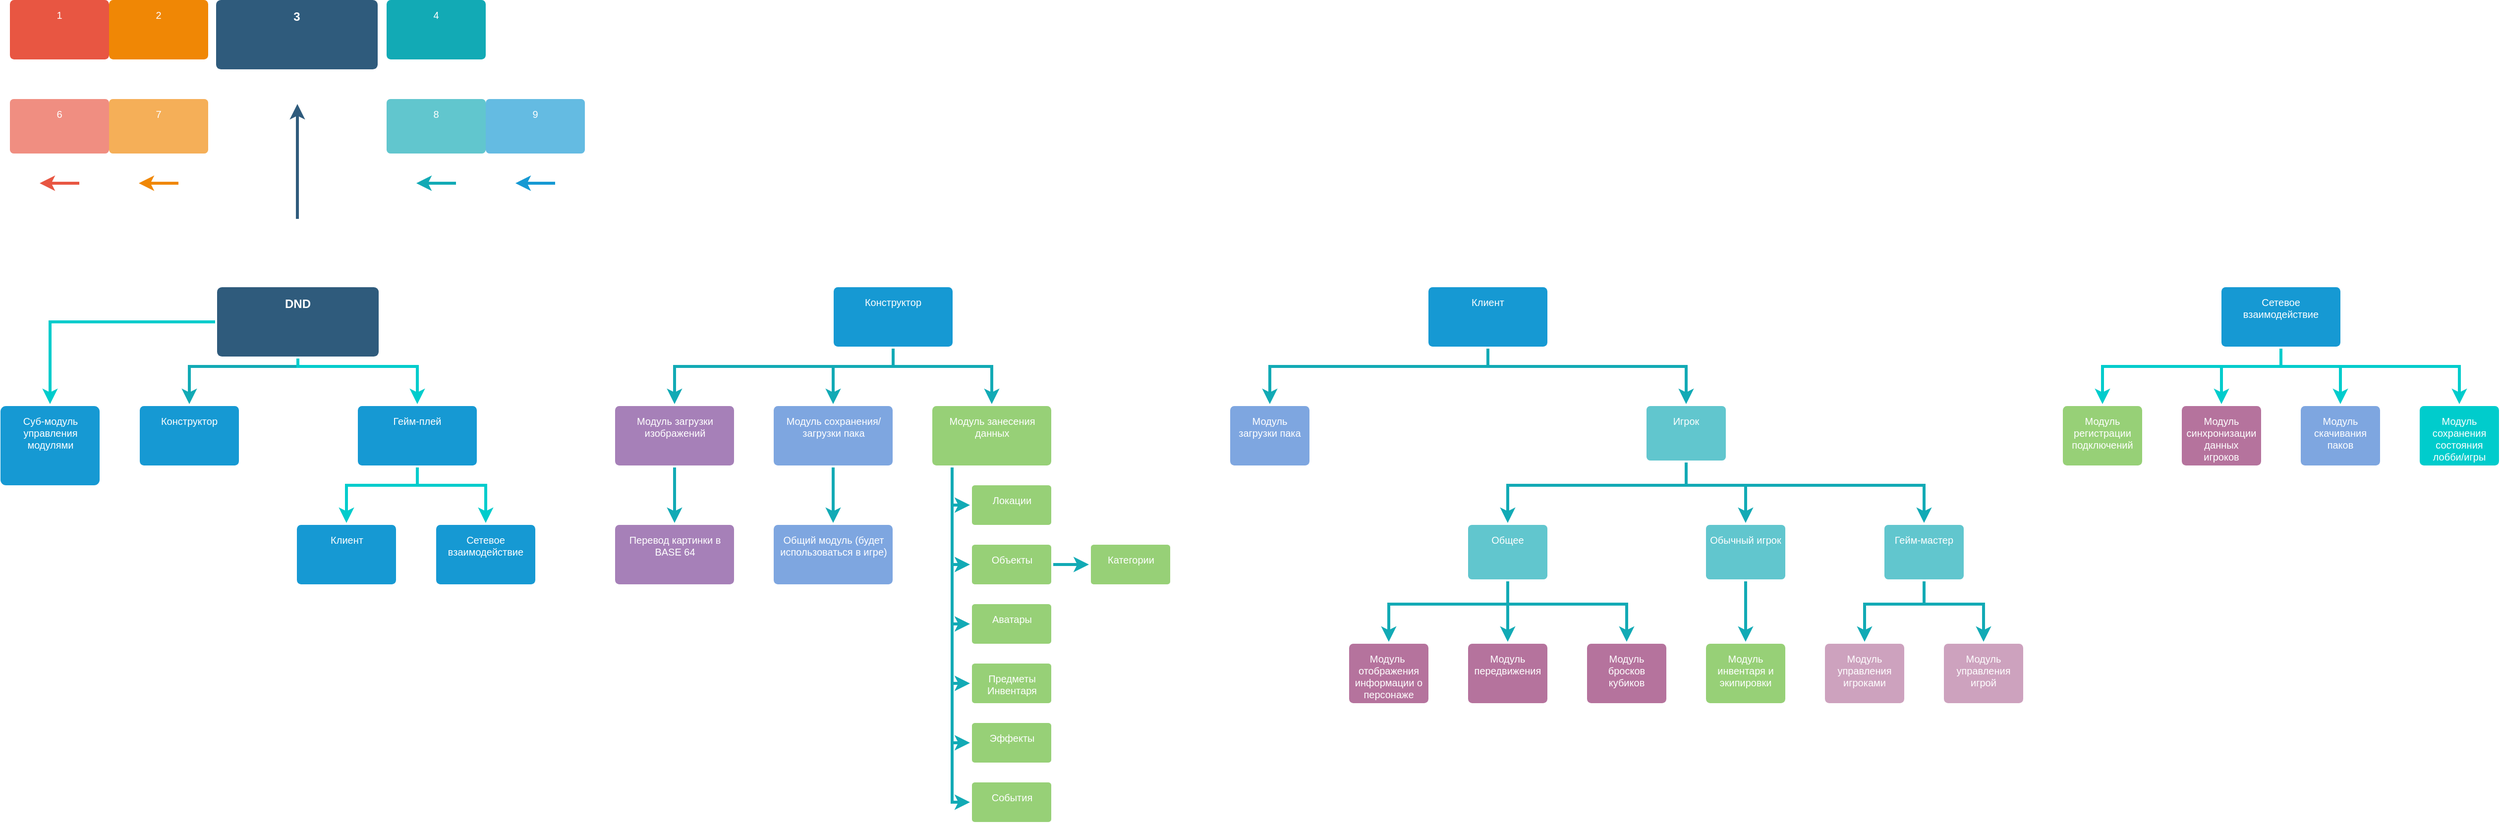 <mxfile version="11.1.4" type="device"><diagram id="6a731a19-8d31-9384-78a2-239565b7b9f0" name="Page-1"><mxGraphModel dx="3555" dy="2585" grid="1" gridSize="10" guides="1" tooltips="1" connect="1" arrows="1" fold="1" page="1" pageScale="1" pageWidth="600" pageHeight="600" background="#ffffff" math="0" shadow="0"><root><mxCell id="0"/><mxCell id="1" parent="0"/><mxCell id="619mCQ2Z58gHVbzveCcw-1781" value="1" style="rounded=1;whiteSpace=wrap;html=1;shadow=0;labelBackgroundColor=none;strokeColor=none;strokeWidth=3;fillColor=#E85642;fontFamily=Helvetica;fontSize=10;fontColor=#FFFFFF;align=center;spacing=5;fontStyle=0;arcSize=7;perimeterSpacing=2;verticalAlign=top;" parent="1" vertex="1"><mxGeometry x="9" y="-250" width="100" height="60" as="geometry"/></mxCell><mxCell id="619mCQ2Z58gHVbzveCcw-1783" value="2" style="rounded=1;whiteSpace=wrap;html=1;shadow=0;labelBackgroundColor=none;strokeColor=none;strokeWidth=3;fillColor=#F08705;fontFamily=Helvetica;fontSize=10;fontColor=#FFFFFF;align=center;spacing=5;fontStyle=0;arcSize=7;perimeterSpacing=2;verticalAlign=top;" parent="1" vertex="1"><mxGeometry x="109" y="-250" width="100" height="60" as="geometry"/></mxCell><mxCell id="619mCQ2Z58gHVbzveCcw-1784" value="4" style="rounded=1;whiteSpace=wrap;html=1;shadow=0;labelBackgroundColor=none;strokeColor=none;strokeWidth=3;fillColor=#12AAB5;fontFamily=Helvetica;fontSize=10;fontColor=#FFFFFF;align=center;spacing=5;fontStyle=0;arcSize=7;perimeterSpacing=2;verticalAlign=top;" parent="1" vertex="1"><mxGeometry x="389" y="-250" width="100" height="60" as="geometry"/></mxCell><mxCell id="619mCQ2Z58gHVbzveCcw-1785" value="Клиент" style="rounded=1;whiteSpace=wrap;html=1;shadow=0;labelBackgroundColor=none;strokeColor=none;strokeWidth=3;fillColor=#1699D3;fontFamily=Helvetica;fontSize=10;fontColor=#FFFFFF;align=center;spacing=5;fontStyle=0;arcSize=7;perimeterSpacing=2;verticalAlign=top;" parent="1" vertex="1"><mxGeometry x="298.5" y="280" width="100" height="60" as="geometry"/></mxCell><mxCell id="619mCQ2Z58gHVbzveCcw-1786" value="3" style="rounded=1;whiteSpace=wrap;html=1;shadow=0;labelBackgroundColor=none;strokeColor=none;strokeWidth=3;fillColor=#2F5B7C;fontFamily=Helvetica;fontSize=12;fontColor=#FFFFFF;align=center;fontStyle=1;spacing=5;arcSize=7;perimeterSpacing=2;verticalAlign=top;" parent="1" vertex="1"><mxGeometry x="217" y="-250" width="163" height="70" as="geometry"/></mxCell><mxCell id="619mCQ2Z58gHVbzveCcw-1787" value="6" style="rounded=1;whiteSpace=wrap;html=1;shadow=0;labelBackgroundColor=none;strokeColor=none;strokeWidth=3;fillColor=#f08e81;fontFamily=Helvetica;fontSize=10;fontColor=#FFFFFF;align=center;spacing=5;fontStyle=0;arcSize=7;perimeterSpacing=2;verticalAlign=top;" parent="1" vertex="1"><mxGeometry x="9" y="-150" width="100" height="55" as="geometry"/></mxCell><mxCell id="619mCQ2Z58gHVbzveCcw-1788" value="7" style="rounded=1;whiteSpace=wrap;html=1;shadow=0;labelBackgroundColor=none;strokeColor=none;strokeWidth=3;fillColor=#F5AF58;fontFamily=Helvetica;fontSize=10;fontColor=#FFFFFF;align=center;spacing=5;arcSize=7;perimeterSpacing=2;fontStyle=0;verticalAlign=top;" parent="1" vertex="1"><mxGeometry x="109" y="-150" width="100" height="55" as="geometry"/></mxCell><mxCell id="619mCQ2Z58gHVbzveCcw-1790" value="8" style="rounded=1;whiteSpace=wrap;html=1;shadow=0;labelBackgroundColor=none;strokeColor=none;strokeWidth=3;fillColor=#61C6CE;fontFamily=Helvetica;fontSize=10;fontColor=#FFFFFF;align=center;spacing=5;fontStyle=0;arcSize=7;perimeterSpacing=2;verticalAlign=top;" parent="1" vertex="1"><mxGeometry x="389" y="-150" width="100" height="55" as="geometry"/></mxCell><mxCell id="619mCQ2Z58gHVbzveCcw-1793" value="9" style="rounded=1;whiteSpace=wrap;html=1;shadow=0;labelBackgroundColor=none;strokeColor=none;strokeWidth=3;fillColor=#64BBE2;fontFamily=Helvetica;fontSize=10;fontColor=#FFFFFF;align=center;spacing=5;arcSize=7;perimeterSpacing=2;fontStyle=0;verticalAlign=top;" parent="1" vertex="1"><mxGeometry x="489" y="-150" width="100" height="55" as="geometry"/></mxCell><mxCell id="619mCQ2Z58gHVbzveCcw-1796" value="" style="edgeStyle=none;rounded=1;jumpStyle=none;html=1;shadow=0;labelBackgroundColor=none;startArrow=none;startFill=0;jettySize=auto;orthogonalLoop=1;strokeColor=#E85642;strokeWidth=3;fontFamily=Helvetica;fontSize=14;fontColor=#FFFFFF;spacing=5;fontStyle=1;fillColor=#b0e3e6;" parent="1" edge="1"><mxGeometry relative="1" as="geometry"><mxPoint x="79" y="-65" as="sourcePoint"/><mxPoint x="39" y="-65" as="targetPoint"/></mxGeometry></mxCell><mxCell id="619mCQ2Z58gHVbzveCcw-1797" value="" style="edgeStyle=none;rounded=1;jumpStyle=none;html=1;shadow=0;labelBackgroundColor=none;startArrow=none;startFill=0;jettySize=auto;orthogonalLoop=1;strokeColor=#F08705;strokeWidth=3;fontFamily=Helvetica;fontSize=14;fontColor=#FFFFFF;spacing=5;fontStyle=1;fillColor=#b0e3e6;" parent="1" edge="1"><mxGeometry relative="1" as="geometry"><mxPoint x="179" y="-65" as="sourcePoint"/><mxPoint x="139" y="-65" as="targetPoint"/></mxGeometry></mxCell><mxCell id="619mCQ2Z58gHVbzveCcw-1798" value="" style="edgeStyle=none;rounded=1;jumpStyle=none;html=1;shadow=0;labelBackgroundColor=none;startArrow=none;startFill=0;jettySize=auto;orthogonalLoop=1;strokeColor=#12AAB5;strokeWidth=3;fontFamily=Helvetica;fontSize=14;fontColor=#FFFFFF;spacing=5;fontStyle=1;fillColor=#b0e3e6;" parent="1" edge="1"><mxGeometry relative="1" as="geometry"><mxPoint x="459" y="-65" as="sourcePoint"/><mxPoint x="419" y="-65" as="targetPoint"/></mxGeometry></mxCell><mxCell id="619mCQ2Z58gHVbzveCcw-1799" value="" style="edgeStyle=none;rounded=1;jumpStyle=none;html=1;shadow=0;labelBackgroundColor=none;startArrow=none;startFill=0;jettySize=auto;orthogonalLoop=1;strokeColor=#1699D3;strokeWidth=3;fontFamily=Helvetica;fontSize=14;fontColor=#FFFFFF;spacing=5;fontStyle=1;fillColor=#b0e3e6;" parent="1" edge="1"><mxGeometry relative="1" as="geometry"><mxPoint x="559" y="-65" as="sourcePoint"/><mxPoint x="519" y="-65" as="targetPoint"/></mxGeometry></mxCell><mxCell id="619mCQ2Z58gHVbzveCcw-1801" value="" style="edgeStyle=none;rounded=0;jumpStyle=none;html=1;shadow=0;labelBackgroundColor=none;startArrow=none;startFill=0;endArrow=classic;endFill=1;jettySize=auto;orthogonalLoop=1;strokeColor=#2F5B7C;strokeWidth=3;fontFamily=Helvetica;fontSize=16;fontColor=#23445D;spacing=5;" parent="1" edge="1"><mxGeometry relative="1" as="geometry"><mxPoint x="299" y="-29" as="sourcePoint"/><mxPoint x="299" y="-145.0" as="targetPoint"/></mxGeometry></mxCell><mxCell id="kPQQDektkyVOvKK3KFcQ-6" style="edgeStyle=orthogonalEdgeStyle;rounded=0;orthogonalLoop=1;jettySize=auto;html=1;entryX=0.5;entryY=0;entryDx=0;entryDy=0;strokeColor=#12AAB5;strokeWidth=3;" edge="1" parent="1" source="kPQQDektkyVOvKK3KFcQ-1" target="kPQQDektkyVOvKK3KFcQ-4"><mxGeometry relative="1" as="geometry"><Array as="points"><mxPoint x="299" y="120"/><mxPoint x="190" y="120"/></Array></mxGeometry></mxCell><mxCell id="kPQQDektkyVOvKK3KFcQ-91" style="edgeStyle=orthogonalEdgeStyle;rounded=0;orthogonalLoop=1;jettySize=auto;html=1;entryX=0.5;entryY=0;entryDx=0;entryDy=0;strokeColor=#00CCCC;strokeWidth=3;" edge="1" parent="1" source="kPQQDektkyVOvKK3KFcQ-1" target="kPQQDektkyVOvKK3KFcQ-88"><mxGeometry relative="1" as="geometry"><Array as="points"><mxPoint x="299" y="120"/><mxPoint x="420" y="120"/></Array></mxGeometry></mxCell><mxCell id="kPQQDektkyVOvKK3KFcQ-92" style="edgeStyle=orthogonalEdgeStyle;rounded=0;orthogonalLoop=1;jettySize=auto;html=1;entryX=0.5;entryY=0;entryDx=0;entryDy=0;strokeColor=#00CCCC;strokeWidth=3;" edge="1" parent="1" source="kPQQDektkyVOvKK3KFcQ-1" target="kPQQDektkyVOvKK3KFcQ-86"><mxGeometry relative="1" as="geometry"/></mxCell><mxCell id="kPQQDektkyVOvKK3KFcQ-1" value="DND" style="rounded=1;whiteSpace=wrap;html=1;shadow=0;labelBackgroundColor=none;strokeColor=none;strokeWidth=3;fillColor=#2F5B7C;fontFamily=Helvetica;fontSize=12;fontColor=#FFFFFF;align=center;fontStyle=1;spacing=5;arcSize=7;perimeterSpacing=2;verticalAlign=top;" vertex="1" parent="1"><mxGeometry x="218" y="40" width="163" height="70" as="geometry"/></mxCell><mxCell id="kPQQDektkyVOvKK3KFcQ-4" value="Конструктор" style="rounded=1;whiteSpace=wrap;html=1;shadow=0;labelBackgroundColor=none;strokeColor=none;strokeWidth=3;fillColor=#1699D3;fontFamily=Helvetica;fontSize=10;fontColor=#FFFFFF;align=center;spacing=5;fontStyle=0;arcSize=7;perimeterSpacing=2;verticalAlign=top;" vertex="1" parent="1"><mxGeometry x="140" y="160" width="100" height="60" as="geometry"/></mxCell><mxCell id="kPQQDektkyVOvKK3KFcQ-5" value="Сетевое&lt;br&gt;взаимодействие" style="rounded=1;whiteSpace=wrap;html=1;shadow=0;labelBackgroundColor=none;strokeColor=none;strokeWidth=3;fillColor=#1699D3;fontFamily=Helvetica;fontSize=10;fontColor=#FFFFFF;align=center;spacing=5;fontStyle=0;arcSize=7;perimeterSpacing=2;verticalAlign=top;" vertex="1" parent="1"><mxGeometry x="439" y="280" width="100" height="60" as="geometry"/></mxCell><mxCell id="kPQQDektkyVOvKK3KFcQ-11" style="edgeStyle=orthogonalEdgeStyle;rounded=0;orthogonalLoop=1;jettySize=auto;html=1;entryX=0.5;entryY=0;entryDx=0;entryDy=0;strokeColor=#12AAB5;strokeWidth=3;" edge="1" parent="1" source="kPQQDektkyVOvKK3KFcQ-8" target="kPQQDektkyVOvKK3KFcQ-9"><mxGeometry relative="1" as="geometry"><Array as="points"><mxPoint x="900" y="120"/><mxPoint x="679" y="120"/></Array></mxGeometry></mxCell><mxCell id="kPQQDektkyVOvKK3KFcQ-14" style="edgeStyle=orthogonalEdgeStyle;rounded=0;orthogonalLoop=1;jettySize=auto;html=1;entryX=0.5;entryY=0;entryDx=0;entryDy=0;strokeColor=#12AAB5;strokeWidth=3;" edge="1" parent="1" source="kPQQDektkyVOvKK3KFcQ-8" target="kPQQDektkyVOvKK3KFcQ-13"><mxGeometry relative="1" as="geometry"><Array as="points"><mxPoint x="900" y="120"/><mxPoint x="839" y="120"/></Array></mxGeometry></mxCell><mxCell id="kPQQDektkyVOvKK3KFcQ-18" style="edgeStyle=orthogonalEdgeStyle;rounded=0;orthogonalLoop=1;jettySize=auto;html=1;entryX=0.5;entryY=0;entryDx=0;entryDy=0;strokeColor=#12AAB5;strokeWidth=3;" edge="1" parent="1" source="kPQQDektkyVOvKK3KFcQ-8" target="kPQQDektkyVOvKK3KFcQ-17"><mxGeometry relative="1" as="geometry"><Array as="points"><mxPoint x="900" y="120"/><mxPoint x="999" y="120"/></Array></mxGeometry></mxCell><mxCell id="kPQQDektkyVOvKK3KFcQ-8" value="Конструктор" style="rounded=1;whiteSpace=wrap;html=1;shadow=0;labelBackgroundColor=none;strokeColor=none;strokeWidth=3;fillColor=#1699D3;fontFamily=Helvetica;fontSize=10;fontColor=#FFFFFF;align=center;spacing=5;fontStyle=0;arcSize=7;perimeterSpacing=2;verticalAlign=top;" vertex="1" parent="1"><mxGeometry x="840" y="40" width="120" height="60" as="geometry"/></mxCell><mxCell id="kPQQDektkyVOvKK3KFcQ-12" style="edgeStyle=orthogonalEdgeStyle;rounded=0;orthogonalLoop=1;jettySize=auto;html=1;entryX=0.5;entryY=0;entryDx=0;entryDy=0;strokeColor=#12AAB5;strokeWidth=3;" edge="1" parent="1" source="kPQQDektkyVOvKK3KFcQ-9" target="kPQQDektkyVOvKK3KFcQ-10"><mxGeometry relative="1" as="geometry"/></mxCell><mxCell id="kPQQDektkyVOvKK3KFcQ-9" value="Модуль загрузки изображений" style="rounded=1;whiteSpace=wrap;html=1;shadow=0;labelBackgroundColor=none;strokeColor=none;strokeWidth=3;fillColor=#A680B8;fontFamily=Helvetica;fontSize=10;fontColor=#FFFFFF;align=center;spacing=5;fontStyle=0;arcSize=7;perimeterSpacing=2;verticalAlign=top;" vertex="1" parent="1"><mxGeometry x="619.5" y="160" width="120" height="60" as="geometry"/></mxCell><mxCell id="kPQQDektkyVOvKK3KFcQ-10" value="Перевод картинки в BASE 64" style="rounded=1;whiteSpace=wrap;html=1;shadow=0;labelBackgroundColor=none;strokeColor=none;strokeWidth=3;fillColor=#A680B8;fontFamily=Helvetica;fontSize=10;fontColor=#FFFFFF;align=center;spacing=5;fontStyle=0;arcSize=7;perimeterSpacing=2;verticalAlign=top;" vertex="1" parent="1"><mxGeometry x="619.5" y="280" width="120" height="60" as="geometry"/></mxCell><mxCell id="kPQQDektkyVOvKK3KFcQ-16" style="edgeStyle=orthogonalEdgeStyle;rounded=0;orthogonalLoop=1;jettySize=auto;html=1;entryX=0.5;entryY=0;entryDx=0;entryDy=0;strokeColor=#12AAB5;strokeWidth=3;" edge="1" parent="1" source="kPQQDektkyVOvKK3KFcQ-13" target="kPQQDektkyVOvKK3KFcQ-15"><mxGeometry relative="1" as="geometry"/></mxCell><mxCell id="kPQQDektkyVOvKK3KFcQ-13" value="Модуль сохранения/загрузки пака" style="rounded=1;whiteSpace=wrap;html=1;shadow=0;labelBackgroundColor=none;strokeColor=none;strokeWidth=3;fillColor=#7EA6E0;fontFamily=Helvetica;fontSize=10;fontColor=#FFFFFF;align=center;spacing=5;fontStyle=0;arcSize=7;perimeterSpacing=2;verticalAlign=top;" vertex="1" parent="1"><mxGeometry x="779.5" y="160" width="120" height="60" as="geometry"/></mxCell><mxCell id="kPQQDektkyVOvKK3KFcQ-15" value="Общий модуль (будет использоваться в игре)" style="rounded=1;whiteSpace=wrap;html=1;shadow=0;labelBackgroundColor=none;strokeColor=none;strokeWidth=3;fillColor=#7EA6E0;fontFamily=Helvetica;fontSize=10;fontColor=#FFFFFF;align=center;spacing=5;fontStyle=0;arcSize=7;perimeterSpacing=2;verticalAlign=top;" vertex="1" parent="1"><mxGeometry x="779.5" y="280" width="120" height="60" as="geometry"/></mxCell><mxCell id="kPQQDektkyVOvKK3KFcQ-25" style="edgeStyle=orthogonalEdgeStyle;rounded=0;orthogonalLoop=1;jettySize=auto;html=1;entryX=0;entryY=0.5;entryDx=0;entryDy=0;strokeColor=#12AAB5;strokeWidth=3;" edge="1" parent="1" source="kPQQDektkyVOvKK3KFcQ-17" target="kPQQDektkyVOvKK3KFcQ-19"><mxGeometry relative="1" as="geometry"><Array as="points"><mxPoint x="959.5" y="260"/></Array></mxGeometry></mxCell><mxCell id="kPQQDektkyVOvKK3KFcQ-26" style="edgeStyle=orthogonalEdgeStyle;rounded=0;orthogonalLoop=1;jettySize=auto;html=1;entryX=0;entryY=0.5;entryDx=0;entryDy=0;strokeColor=#12AAB5;strokeWidth=3;" edge="1" parent="1" source="kPQQDektkyVOvKK3KFcQ-17" target="kPQQDektkyVOvKK3KFcQ-20"><mxGeometry relative="1" as="geometry"><Array as="points"><mxPoint x="959.5" y="320"/></Array></mxGeometry></mxCell><mxCell id="kPQQDektkyVOvKK3KFcQ-27" style="edgeStyle=orthogonalEdgeStyle;rounded=0;orthogonalLoop=1;jettySize=auto;html=1;entryX=0;entryY=0.5;entryDx=0;entryDy=0;strokeColor=#12AAB5;strokeWidth=3;" edge="1" parent="1" source="kPQQDektkyVOvKK3KFcQ-17" target="kPQQDektkyVOvKK3KFcQ-21"><mxGeometry relative="1" as="geometry"><Array as="points"><mxPoint x="959.5" y="380"/></Array></mxGeometry></mxCell><mxCell id="kPQQDektkyVOvKK3KFcQ-28" style="edgeStyle=orthogonalEdgeStyle;rounded=0;orthogonalLoop=1;jettySize=auto;html=1;entryX=0;entryY=0.5;entryDx=0;entryDy=0;strokeColor=#12AAB5;strokeWidth=3;" edge="1" parent="1" source="kPQQDektkyVOvKK3KFcQ-17" target="kPQQDektkyVOvKK3KFcQ-22"><mxGeometry relative="1" as="geometry"><Array as="points"><mxPoint x="959.5" y="440"/></Array></mxGeometry></mxCell><mxCell id="kPQQDektkyVOvKK3KFcQ-29" style="edgeStyle=orthogonalEdgeStyle;rounded=0;orthogonalLoop=1;jettySize=auto;html=1;entryX=0;entryY=0.5;entryDx=0;entryDy=0;strokeColor=#12AAB5;strokeWidth=3;" edge="1" parent="1" source="kPQQDektkyVOvKK3KFcQ-17" target="kPQQDektkyVOvKK3KFcQ-23"><mxGeometry relative="1" as="geometry"><Array as="points"><mxPoint x="959.5" y="500"/></Array></mxGeometry></mxCell><mxCell id="kPQQDektkyVOvKK3KFcQ-30" style="edgeStyle=orthogonalEdgeStyle;rounded=0;orthogonalLoop=1;jettySize=auto;html=1;entryX=0;entryY=0.5;entryDx=0;entryDy=0;strokeColor=#12AAB5;strokeWidth=3;" edge="1" parent="1" source="kPQQDektkyVOvKK3KFcQ-17" target="kPQQDektkyVOvKK3KFcQ-24"><mxGeometry relative="1" as="geometry"><Array as="points"><mxPoint x="959.5" y="560"/></Array></mxGeometry></mxCell><mxCell id="kPQQDektkyVOvKK3KFcQ-17" value="Модуль занесения данных" style="rounded=1;whiteSpace=wrap;html=1;shadow=0;labelBackgroundColor=none;strokeColor=none;strokeWidth=3;fillColor=#97D077;fontFamily=Helvetica;fontSize=10;fontColor=#FFFFFF;align=center;spacing=5;fontStyle=0;arcSize=7;perimeterSpacing=2;verticalAlign=top;" vertex="1" parent="1"><mxGeometry x="939.5" y="160" width="120" height="60" as="geometry"/></mxCell><mxCell id="kPQQDektkyVOvKK3KFcQ-19" value="Локации" style="rounded=1;whiteSpace=wrap;html=1;shadow=0;labelBackgroundColor=none;strokeColor=none;strokeWidth=3;fillColor=#97D077;fontFamily=Helvetica;fontSize=10;fontColor=#FFFFFF;align=center;spacing=5;fontStyle=0;arcSize=7;perimeterSpacing=2;verticalAlign=top;" vertex="1" parent="1"><mxGeometry x="979.5" y="240" width="80" height="40" as="geometry"/></mxCell><mxCell id="kPQQDektkyVOvKK3KFcQ-32" style="edgeStyle=orthogonalEdgeStyle;rounded=0;orthogonalLoop=1;jettySize=auto;html=1;entryX=0;entryY=0.5;entryDx=0;entryDy=0;strokeColor=#12AAB5;strokeWidth=3;" edge="1" parent="1" source="kPQQDektkyVOvKK3KFcQ-20" target="kPQQDektkyVOvKK3KFcQ-31"><mxGeometry relative="1" as="geometry"/></mxCell><mxCell id="kPQQDektkyVOvKK3KFcQ-20" value="Объекты" style="rounded=1;whiteSpace=wrap;html=1;shadow=0;labelBackgroundColor=none;strokeColor=none;strokeWidth=3;fillColor=#97D077;fontFamily=Helvetica;fontSize=10;fontColor=#FFFFFF;align=center;spacing=5;fontStyle=0;arcSize=7;perimeterSpacing=2;verticalAlign=top;" vertex="1" parent="1"><mxGeometry x="979.5" y="300" width="80" height="40" as="geometry"/></mxCell><mxCell id="kPQQDektkyVOvKK3KFcQ-21" value="Аватары" style="rounded=1;whiteSpace=wrap;html=1;shadow=0;labelBackgroundColor=none;strokeColor=none;strokeWidth=3;fillColor=#97D077;fontFamily=Helvetica;fontSize=10;fontColor=#FFFFFF;align=center;spacing=5;fontStyle=0;arcSize=7;perimeterSpacing=2;verticalAlign=top;" vertex="1" parent="1"><mxGeometry x="979.5" y="360" width="80" height="40" as="geometry"/></mxCell><mxCell id="kPQQDektkyVOvKK3KFcQ-22" value="Предметы&lt;br&gt;Инвентаря" style="rounded=1;whiteSpace=wrap;html=1;shadow=0;labelBackgroundColor=none;strokeColor=none;strokeWidth=3;fillColor=#97D077;fontFamily=Helvetica;fontSize=10;fontColor=#FFFFFF;align=center;spacing=5;fontStyle=0;arcSize=7;perimeterSpacing=2;verticalAlign=top;" vertex="1" parent="1"><mxGeometry x="979.5" y="420" width="80" height="40" as="geometry"/></mxCell><mxCell id="kPQQDektkyVOvKK3KFcQ-23" value="Эффекты" style="rounded=1;whiteSpace=wrap;html=1;shadow=0;labelBackgroundColor=none;strokeColor=none;strokeWidth=3;fillColor=#97D077;fontFamily=Helvetica;fontSize=10;fontColor=#FFFFFF;align=center;spacing=5;fontStyle=0;arcSize=7;perimeterSpacing=2;verticalAlign=top;" vertex="1" parent="1"><mxGeometry x="979.5" y="480" width="80" height="40" as="geometry"/></mxCell><mxCell id="kPQQDektkyVOvKK3KFcQ-24" value="События" style="rounded=1;whiteSpace=wrap;html=1;shadow=0;labelBackgroundColor=none;strokeColor=none;strokeWidth=3;fillColor=#97D077;fontFamily=Helvetica;fontSize=10;fontColor=#FFFFFF;align=center;spacing=5;fontStyle=0;arcSize=7;perimeterSpacing=2;verticalAlign=top;" vertex="1" parent="1"><mxGeometry x="979.5" y="540" width="80" height="40" as="geometry"/></mxCell><mxCell id="kPQQDektkyVOvKK3KFcQ-31" value="Категории" style="rounded=1;whiteSpace=wrap;html=1;shadow=0;labelBackgroundColor=none;strokeColor=none;strokeWidth=3;fillColor=#97D077;fontFamily=Helvetica;fontSize=10;fontColor=#FFFFFF;align=center;spacing=5;fontStyle=0;arcSize=7;perimeterSpacing=2;verticalAlign=top;" vertex="1" parent="1"><mxGeometry x="1099.5" y="300" width="80" height="40" as="geometry"/></mxCell><mxCell id="kPQQDektkyVOvKK3KFcQ-37" style="edgeStyle=orthogonalEdgeStyle;rounded=0;orthogonalLoop=1;jettySize=auto;html=1;entryX=0.5;entryY=0;entryDx=0;entryDy=0;strokeColor=#12AAB5;strokeWidth=3;" edge="1" parent="1" source="kPQQDektkyVOvKK3KFcQ-33" target="kPQQDektkyVOvKK3KFcQ-35"><mxGeometry relative="1" as="geometry"><Array as="points"><mxPoint x="1500" y="120"/><mxPoint x="1280" y="120"/></Array></mxGeometry></mxCell><mxCell id="kPQQDektkyVOvKK3KFcQ-50" style="edgeStyle=orthogonalEdgeStyle;rounded=0;orthogonalLoop=1;jettySize=auto;html=1;entryX=0.5;entryY=0;entryDx=0;entryDy=0;strokeColor=#12AAB5;strokeWidth=3;" edge="1" parent="1" source="kPQQDektkyVOvKK3KFcQ-33" target="kPQQDektkyVOvKK3KFcQ-46"><mxGeometry relative="1" as="geometry"><Array as="points"><mxPoint x="1500" y="120"/><mxPoint x="1700" y="120"/></Array></mxGeometry></mxCell><mxCell id="kPQQDektkyVOvKK3KFcQ-33" value="Клиент" style="rounded=1;whiteSpace=wrap;html=1;shadow=0;labelBackgroundColor=none;strokeColor=none;strokeWidth=3;fillColor=#1699D3;fontFamily=Helvetica;fontSize=10;fontColor=#FFFFFF;align=center;spacing=5;fontStyle=0;arcSize=7;perimeterSpacing=2;verticalAlign=top;" vertex="1" parent="1"><mxGeometry x="1440" y="40" width="120" height="60" as="geometry"/></mxCell><mxCell id="kPQQDektkyVOvKK3KFcQ-35" value="Модуль загрузки пака" style="rounded=1;whiteSpace=wrap;html=1;shadow=0;labelBackgroundColor=none;strokeColor=none;strokeWidth=3;fillColor=#7EA6E0;fontFamily=Helvetica;fontSize=10;fontColor=#FFFFFF;align=center;spacing=5;fontStyle=0;arcSize=7;perimeterSpacing=2;verticalAlign=top;" vertex="1" parent="1"><mxGeometry x="1240" y="160" width="80" height="60" as="geometry"/></mxCell><mxCell id="kPQQDektkyVOvKK3KFcQ-56" style="edgeStyle=orthogonalEdgeStyle;rounded=0;orthogonalLoop=1;jettySize=auto;html=1;entryX=0.5;entryY=0;entryDx=0;entryDy=0;strokeColor=#12AAB5;strokeWidth=3;" edge="1" parent="1" source="kPQQDektkyVOvKK3KFcQ-46" target="kPQQDektkyVOvKK3KFcQ-55"><mxGeometry relative="1" as="geometry"><Array as="points"><mxPoint x="1700" y="240"/><mxPoint x="1520" y="240"/></Array></mxGeometry></mxCell><mxCell id="kPQQDektkyVOvKK3KFcQ-66" style="edgeStyle=orthogonalEdgeStyle;rounded=0;orthogonalLoop=1;jettySize=auto;html=1;entryX=0.5;entryY=0;entryDx=0;entryDy=0;strokeColor=#12AAB5;strokeWidth=3;" edge="1" parent="1" source="kPQQDektkyVOvKK3KFcQ-46" target="kPQQDektkyVOvKK3KFcQ-60"><mxGeometry relative="1" as="geometry"><Array as="points"><mxPoint x="1700" y="240"/><mxPoint x="1760" y="240"/></Array></mxGeometry></mxCell><mxCell id="kPQQDektkyVOvKK3KFcQ-68" style="edgeStyle=orthogonalEdgeStyle;rounded=0;orthogonalLoop=1;jettySize=auto;html=1;entryX=0.5;entryY=0;entryDx=0;entryDy=0;strokeColor=#12AAB5;strokeWidth=3;" edge="1" parent="1" source="kPQQDektkyVOvKK3KFcQ-46" target="kPQQDektkyVOvKK3KFcQ-67"><mxGeometry relative="1" as="geometry"><Array as="points"><mxPoint x="1700" y="240"/><mxPoint x="1940" y="240"/></Array></mxGeometry></mxCell><mxCell id="kPQQDektkyVOvKK3KFcQ-46" value="Игрок" style="rounded=1;whiteSpace=wrap;html=1;shadow=0;labelBackgroundColor=none;strokeColor=none;strokeWidth=3;fillColor=#61C6CE;fontFamily=Helvetica;fontSize=10;fontColor=#FFFFFF;align=center;spacing=5;fontStyle=0;arcSize=7;perimeterSpacing=2;verticalAlign=top;" vertex="1" parent="1"><mxGeometry x="1660" y="160" width="80" height="55" as="geometry"/></mxCell><mxCell id="kPQQDektkyVOvKK3KFcQ-52" value="Модуль&amp;nbsp; отображения информации о персонаже" style="rounded=1;whiteSpace=wrap;html=1;shadow=0;labelBackgroundColor=none;strokeColor=none;strokeWidth=3;fillColor=#B5739D;fontFamily=Helvetica;fontSize=10;fontColor=#FFFFFF;align=center;spacing=5;fontStyle=0;arcSize=7;perimeterSpacing=2;verticalAlign=top;" vertex="1" parent="1"><mxGeometry x="1360" y="400" width="80" height="60" as="geometry"/></mxCell><mxCell id="kPQQDektkyVOvKK3KFcQ-53" value="Модуль передвижения" style="rounded=1;whiteSpace=wrap;html=1;shadow=0;labelBackgroundColor=none;strokeColor=none;strokeWidth=3;fillColor=#B5739D;fontFamily=Helvetica;fontSize=10;fontColor=#FFFFFF;align=center;spacing=5;fontStyle=0;arcSize=7;perimeterSpacing=2;verticalAlign=top;" vertex="1" parent="1"><mxGeometry x="1480" y="400" width="80" height="60" as="geometry"/></mxCell><mxCell id="kPQQDektkyVOvKK3KFcQ-54" value="Модуль бросков кубиков" style="rounded=1;whiteSpace=wrap;html=1;shadow=0;labelBackgroundColor=none;strokeColor=none;strokeWidth=3;fillColor=#B5739D;fontFamily=Helvetica;fontSize=10;fontColor=#FFFFFF;align=center;spacing=5;fontStyle=0;arcSize=7;perimeterSpacing=2;verticalAlign=top;" vertex="1" parent="1"><mxGeometry x="1600" y="400" width="80" height="60" as="geometry"/></mxCell><mxCell id="kPQQDektkyVOvKK3KFcQ-57" style="edgeStyle=orthogonalEdgeStyle;rounded=0;orthogonalLoop=1;jettySize=auto;html=1;entryX=0.5;entryY=0;entryDx=0;entryDy=0;strokeColor=#12AAB5;strokeWidth=3;" edge="1" parent="1" source="kPQQDektkyVOvKK3KFcQ-55" target="kPQQDektkyVOvKK3KFcQ-52"><mxGeometry relative="1" as="geometry"><Array as="points"><mxPoint x="1520" y="360"/><mxPoint x="1400" y="360"/></Array></mxGeometry></mxCell><mxCell id="kPQQDektkyVOvKK3KFcQ-58" style="edgeStyle=orthogonalEdgeStyle;rounded=0;orthogonalLoop=1;jettySize=auto;html=1;entryX=0.5;entryY=0;entryDx=0;entryDy=0;strokeColor=#12AAB5;strokeWidth=3;" edge="1" parent="1" source="kPQQDektkyVOvKK3KFcQ-55" target="kPQQDektkyVOvKK3KFcQ-53"><mxGeometry relative="1" as="geometry"><Array as="points"><mxPoint x="1520" y="360"/><mxPoint x="1520" y="360"/></Array></mxGeometry></mxCell><mxCell id="kPQQDektkyVOvKK3KFcQ-59" style="edgeStyle=orthogonalEdgeStyle;rounded=0;orthogonalLoop=1;jettySize=auto;html=1;entryX=0.5;entryY=0;entryDx=0;entryDy=0;strokeColor=#12AAB5;strokeWidth=3;" edge="1" parent="1" source="kPQQDektkyVOvKK3KFcQ-55" target="kPQQDektkyVOvKK3KFcQ-54"><mxGeometry relative="1" as="geometry"><Array as="points"><mxPoint x="1520" y="360"/><mxPoint x="1640" y="360"/></Array></mxGeometry></mxCell><mxCell id="kPQQDektkyVOvKK3KFcQ-55" value="Общее" style="rounded=1;whiteSpace=wrap;html=1;shadow=0;labelBackgroundColor=none;strokeColor=none;strokeWidth=3;fillColor=#61C6CE;fontFamily=Helvetica;fontSize=10;fontColor=#FFFFFF;align=center;spacing=5;fontStyle=0;arcSize=7;perimeterSpacing=2;verticalAlign=top;" vertex="1" parent="1"><mxGeometry x="1480" y="280" width="80" height="55" as="geometry"/></mxCell><mxCell id="kPQQDektkyVOvKK3KFcQ-64" style="edgeStyle=orthogonalEdgeStyle;rounded=0;orthogonalLoop=1;jettySize=auto;html=1;strokeColor=#12AAB5;strokeWidth=3;" edge="1" parent="1" source="kPQQDektkyVOvKK3KFcQ-60" target="kPQQDektkyVOvKK3KFcQ-62"><mxGeometry relative="1" as="geometry"/></mxCell><mxCell id="kPQQDektkyVOvKK3KFcQ-60" value="Обычный игрок" style="rounded=1;whiteSpace=wrap;html=1;shadow=0;labelBackgroundColor=none;strokeColor=none;strokeWidth=3;fillColor=#61C6CE;fontFamily=Helvetica;fontSize=10;fontColor=#FFFFFF;align=center;spacing=5;fontStyle=0;arcSize=7;perimeterSpacing=2;verticalAlign=top;" vertex="1" parent="1"><mxGeometry x="1720" y="280" width="80" height="55" as="geometry"/></mxCell><mxCell id="kPQQDektkyVOvKK3KFcQ-62" value="Модуль инвентаря и экипировки" style="rounded=1;whiteSpace=wrap;html=1;shadow=0;labelBackgroundColor=none;strokeColor=none;strokeWidth=3;fillColor=#97D077;fontFamily=Helvetica;fontSize=10;fontColor=#FFFFFF;align=center;spacing=5;fontStyle=0;arcSize=7;perimeterSpacing=2;verticalAlign=top;" vertex="1" parent="1"><mxGeometry x="1720" y="400" width="80" height="60" as="geometry"/></mxCell><mxCell id="kPQQDektkyVOvKK3KFcQ-72" style="edgeStyle=orthogonalEdgeStyle;rounded=0;orthogonalLoop=1;jettySize=auto;html=1;entryX=0.5;entryY=0;entryDx=0;entryDy=0;strokeColor=#12AAB5;strokeWidth=3;" edge="1" parent="1" source="kPQQDektkyVOvKK3KFcQ-67" target="kPQQDektkyVOvKK3KFcQ-71"><mxGeometry relative="1" as="geometry"><Array as="points"><mxPoint x="1940" y="360"/><mxPoint x="1880" y="360"/></Array></mxGeometry></mxCell><mxCell id="kPQQDektkyVOvKK3KFcQ-75" style="edgeStyle=orthogonalEdgeStyle;rounded=0;orthogonalLoop=1;jettySize=auto;html=1;entryX=0.5;entryY=0;entryDx=0;entryDy=0;strokeColor=#12AAB5;strokeWidth=3;" edge="1" parent="1" source="kPQQDektkyVOvKK3KFcQ-67" target="kPQQDektkyVOvKK3KFcQ-73"><mxGeometry relative="1" as="geometry"><Array as="points"><mxPoint x="1940" y="360"/><mxPoint x="2000" y="360"/></Array></mxGeometry></mxCell><mxCell id="kPQQDektkyVOvKK3KFcQ-67" value="Гейм-мастер" style="rounded=1;whiteSpace=wrap;html=1;shadow=0;labelBackgroundColor=none;strokeColor=none;strokeWidth=3;fillColor=#61C6CE;fontFamily=Helvetica;fontSize=10;fontColor=#FFFFFF;align=center;spacing=5;fontStyle=0;arcSize=7;perimeterSpacing=2;verticalAlign=top;" vertex="1" parent="1"><mxGeometry x="1900" y="280" width="80" height="55" as="geometry"/></mxCell><mxCell id="kPQQDektkyVOvKK3KFcQ-71" value="Модуль управления игроками" style="rounded=1;whiteSpace=wrap;html=1;shadow=0;labelBackgroundColor=none;strokeColor=none;strokeWidth=3;fillColor=#CDA2BE;fontFamily=Helvetica;fontSize=10;fontColor=#FFFFFF;align=center;spacing=5;fontStyle=0;arcSize=7;perimeterSpacing=2;verticalAlign=top;" vertex="1" parent="1"><mxGeometry x="1840" y="400" width="80" height="60" as="geometry"/></mxCell><mxCell id="kPQQDektkyVOvKK3KFcQ-73" value="Модуль управления игрой" style="rounded=1;whiteSpace=wrap;html=1;shadow=0;labelBackgroundColor=none;strokeColor=none;strokeWidth=3;fillColor=#CDA2BE;fontFamily=Helvetica;fontSize=10;fontColor=#FFFFFF;align=center;spacing=5;fontStyle=0;arcSize=7;perimeterSpacing=2;verticalAlign=top;" vertex="1" parent="1"><mxGeometry x="1960" y="400" width="80" height="60" as="geometry"/></mxCell><mxCell id="kPQQDektkyVOvKK3KFcQ-79" style="edgeStyle=orthogonalEdgeStyle;rounded=0;orthogonalLoop=1;jettySize=auto;html=1;entryX=0.5;entryY=0;entryDx=0;entryDy=0;strokeColor=#00CCCC;strokeWidth=3;" edge="1" parent="1" source="kPQQDektkyVOvKK3KFcQ-76" target="kPQQDektkyVOvKK3KFcQ-78"><mxGeometry relative="1" as="geometry"><Array as="points"><mxPoint x="2300" y="120"/><mxPoint x="2120" y="120"/></Array></mxGeometry></mxCell><mxCell id="kPQQDektkyVOvKK3KFcQ-81" style="edgeStyle=orthogonalEdgeStyle;rounded=0;orthogonalLoop=1;jettySize=auto;html=1;entryX=0.5;entryY=0;entryDx=0;entryDy=0;strokeColor=#00CCCC;strokeWidth=3;" edge="1" parent="1" source="kPQQDektkyVOvKK3KFcQ-76" target="kPQQDektkyVOvKK3KFcQ-80"><mxGeometry relative="1" as="geometry"><Array as="points"><mxPoint x="2300" y="120"/><mxPoint x="2240" y="120"/></Array></mxGeometry></mxCell><mxCell id="kPQQDektkyVOvKK3KFcQ-83" style="edgeStyle=orthogonalEdgeStyle;rounded=0;orthogonalLoop=1;jettySize=auto;html=1;entryX=0.5;entryY=0;entryDx=0;entryDy=0;strokeColor=#00CCCC;strokeWidth=3;" edge="1" parent="1" source="kPQQDektkyVOvKK3KFcQ-76" target="kPQQDektkyVOvKK3KFcQ-82"><mxGeometry relative="1" as="geometry"><Array as="points"><mxPoint x="2300" y="120"/><mxPoint x="2360" y="120"/></Array></mxGeometry></mxCell><mxCell id="kPQQDektkyVOvKK3KFcQ-85" style="edgeStyle=orthogonalEdgeStyle;rounded=0;orthogonalLoop=1;jettySize=auto;html=1;entryX=0.5;entryY=0;entryDx=0;entryDy=0;strokeColor=#00CCCC;strokeWidth=3;" edge="1" parent="1" source="kPQQDektkyVOvKK3KFcQ-76" target="kPQQDektkyVOvKK3KFcQ-84"><mxGeometry relative="1" as="geometry"><Array as="points"><mxPoint x="2300" y="120"/><mxPoint x="2480" y="120"/></Array></mxGeometry></mxCell><mxCell id="kPQQDektkyVOvKK3KFcQ-76" value="Сетевое взаимодействие" style="rounded=1;whiteSpace=wrap;html=1;shadow=0;labelBackgroundColor=none;strokeColor=none;strokeWidth=3;fillColor=#1699D3;fontFamily=Helvetica;fontSize=10;fontColor=#FFFFFF;align=center;spacing=5;fontStyle=0;arcSize=7;perimeterSpacing=2;verticalAlign=top;" vertex="1" parent="1"><mxGeometry x="2240" y="40" width="120" height="60" as="geometry"/></mxCell><mxCell id="kPQQDektkyVOvKK3KFcQ-78" value="Модуль регистрации подключений" style="rounded=1;whiteSpace=wrap;html=1;shadow=0;labelBackgroundColor=none;strokeColor=none;strokeWidth=3;fillColor=#97D077;fontFamily=Helvetica;fontSize=10;fontColor=#FFFFFF;align=center;spacing=5;fontStyle=0;arcSize=7;perimeterSpacing=2;verticalAlign=top;" vertex="1" parent="1"><mxGeometry x="2080" y="160" width="80" height="60" as="geometry"/></mxCell><mxCell id="kPQQDektkyVOvKK3KFcQ-80" value="Модуль синхронизации данных игроков" style="rounded=1;whiteSpace=wrap;html=1;shadow=0;labelBackgroundColor=none;strokeColor=none;strokeWidth=3;fillColor=#B5739D;fontFamily=Helvetica;fontSize=10;fontColor=#FFFFFF;align=center;spacing=5;fontStyle=0;arcSize=7;perimeterSpacing=2;verticalAlign=top;" vertex="1" parent="1"><mxGeometry x="2200" y="160" width="80" height="60" as="geometry"/></mxCell><mxCell id="kPQQDektkyVOvKK3KFcQ-82" value="Модуль скачивания паков" style="rounded=1;whiteSpace=wrap;html=1;shadow=0;labelBackgroundColor=none;strokeColor=none;strokeWidth=3;fillColor=#7EA6E0;fontFamily=Helvetica;fontSize=10;fontColor=#FFFFFF;align=center;spacing=5;fontStyle=0;arcSize=7;perimeterSpacing=2;verticalAlign=top;" vertex="1" parent="1"><mxGeometry x="2320" y="160" width="80" height="60" as="geometry"/></mxCell><mxCell id="kPQQDektkyVOvKK3KFcQ-84" value="Модуль сохранения состояния лобби/игры" style="rounded=1;whiteSpace=wrap;html=1;shadow=0;labelBackgroundColor=none;strokeColor=none;strokeWidth=3;fillColor=#00CCCC;fontFamily=Helvetica;fontSize=10;fontColor=#FFFFFF;align=center;spacing=5;fontStyle=0;arcSize=7;perimeterSpacing=2;verticalAlign=top;" vertex="1" parent="1"><mxGeometry x="2440" y="160" width="80" height="60" as="geometry"/></mxCell><mxCell id="kPQQDektkyVOvKK3KFcQ-86" value="Суб-модуль управления модулями" style="rounded=1;whiteSpace=wrap;html=1;shadow=0;labelBackgroundColor=none;strokeColor=none;strokeWidth=3;fillColor=#1699D3;fontFamily=Helvetica;fontSize=10;fontColor=#FFFFFF;align=center;spacing=5;fontStyle=0;arcSize=7;perimeterSpacing=2;verticalAlign=top;" vertex="1" parent="1"><mxGeometry x="-0.5" y="160" width="100" height="80" as="geometry"/></mxCell><mxCell id="kPQQDektkyVOvKK3KFcQ-89" style="edgeStyle=orthogonalEdgeStyle;rounded=0;orthogonalLoop=1;jettySize=auto;html=1;entryX=0.5;entryY=0;entryDx=0;entryDy=0;strokeColor=#00CCCC;strokeWidth=3;" edge="1" parent="1" source="kPQQDektkyVOvKK3KFcQ-88" target="619mCQ2Z58gHVbzveCcw-1785"><mxGeometry relative="1" as="geometry"><Array as="points"><mxPoint x="420" y="240"/><mxPoint x="348" y="240"/></Array></mxGeometry></mxCell><mxCell id="kPQQDektkyVOvKK3KFcQ-90" style="edgeStyle=orthogonalEdgeStyle;rounded=0;orthogonalLoop=1;jettySize=auto;html=1;entryX=0.5;entryY=0;entryDx=0;entryDy=0;strokeColor=#00CCCC;strokeWidth=3;" edge="1" parent="1" source="kPQQDektkyVOvKK3KFcQ-88" target="kPQQDektkyVOvKK3KFcQ-5"><mxGeometry relative="1" as="geometry"><Array as="points"><mxPoint x="420" y="240"/><mxPoint x="489" y="240"/></Array></mxGeometry></mxCell><mxCell id="kPQQDektkyVOvKK3KFcQ-88" value="Гейм-плей" style="rounded=1;whiteSpace=wrap;html=1;shadow=0;labelBackgroundColor=none;strokeColor=none;strokeWidth=3;fillColor=#1699D3;fontFamily=Helvetica;fontSize=10;fontColor=#FFFFFF;align=center;spacing=5;fontStyle=0;arcSize=7;perimeterSpacing=2;verticalAlign=top;" vertex="1" parent="1"><mxGeometry x="360" y="160" width="120" height="60" as="geometry"/></mxCell></root></mxGraphModel></diagram></mxfile>